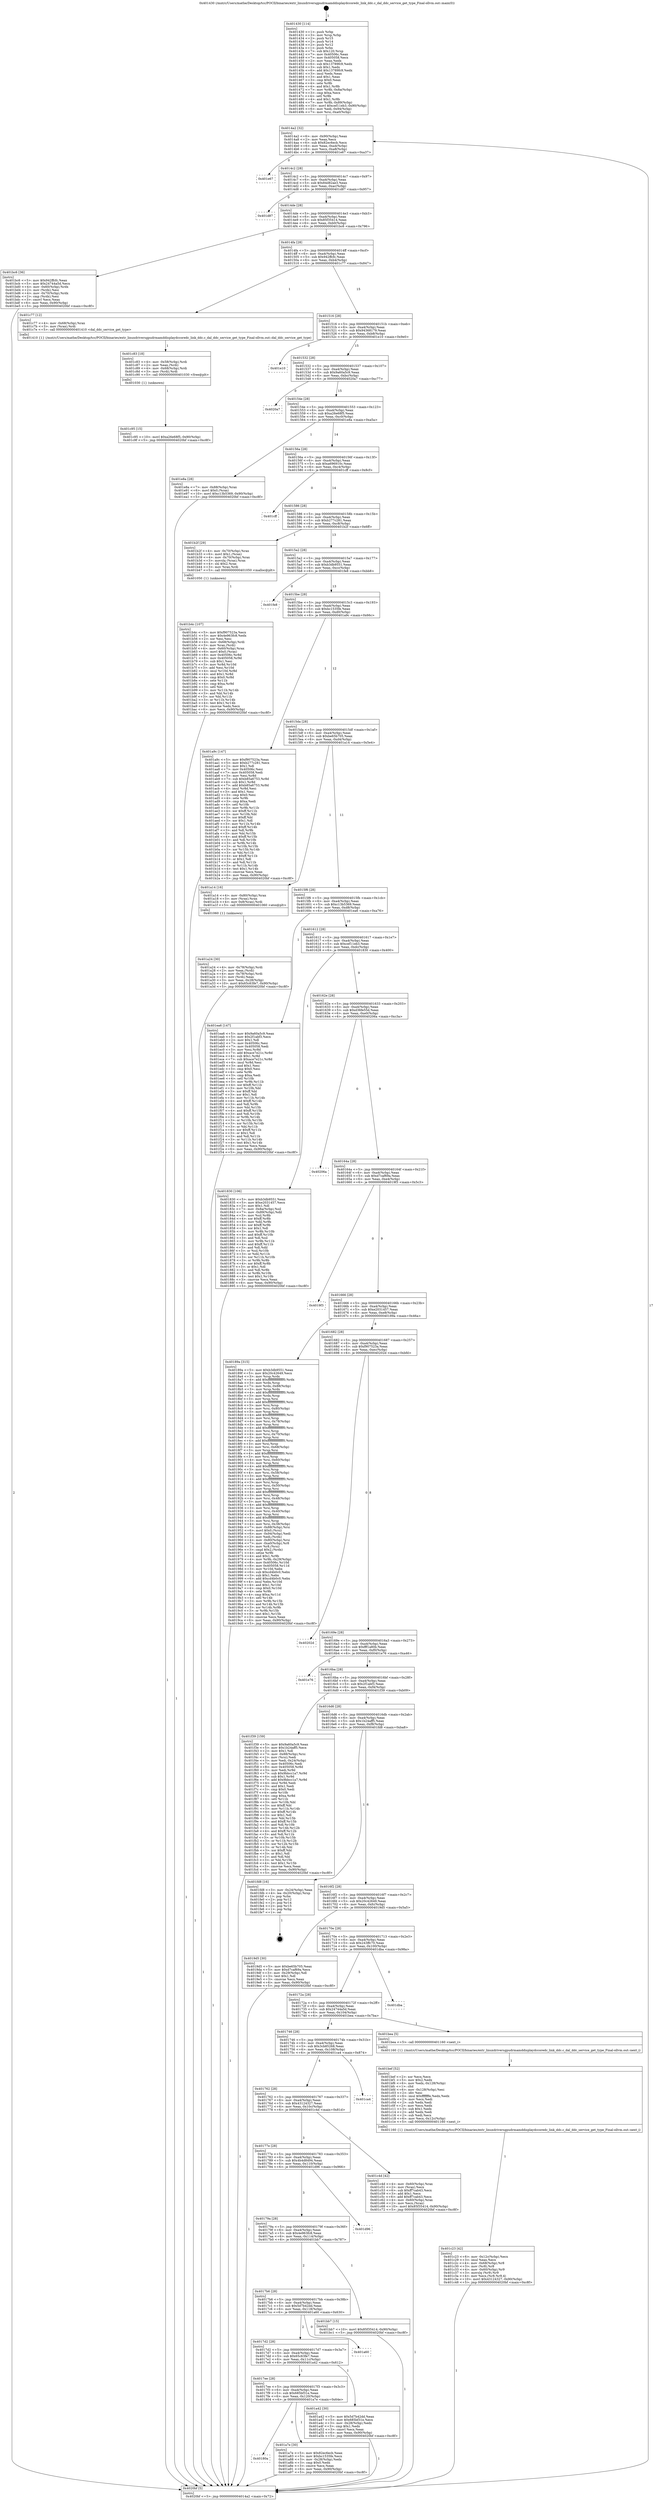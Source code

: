 digraph "0x401430" {
  label = "0x401430 (/mnt/c/Users/mathe/Desktop/tcc/POCII/binaries/extr_linuxdriversgpudrmamddisplaydccoredc_link_ddc.c_dal_ddc_service_get_type_Final-ollvm.out::main(0))"
  labelloc = "t"
  node[shape=record]

  Entry [label="",width=0.3,height=0.3,shape=circle,fillcolor=black,style=filled]
  "0x4014a2" [label="{
     0x4014a2 [32]\l
     | [instrs]\l
     &nbsp;&nbsp;0x4014a2 \<+6\>: mov -0x90(%rbp),%eax\l
     &nbsp;&nbsp;0x4014a8 \<+2\>: mov %eax,%ecx\l
     &nbsp;&nbsp;0x4014aa \<+6\>: sub $0x82ec6ecb,%ecx\l
     &nbsp;&nbsp;0x4014b0 \<+6\>: mov %eax,-0xa4(%rbp)\l
     &nbsp;&nbsp;0x4014b6 \<+6\>: mov %ecx,-0xa8(%rbp)\l
     &nbsp;&nbsp;0x4014bc \<+6\>: je 0000000000401e67 \<main+0xa37\>\l
  }"]
  "0x401e67" [label="{
     0x401e67\l
  }", style=dashed]
  "0x4014c2" [label="{
     0x4014c2 [28]\l
     | [instrs]\l
     &nbsp;&nbsp;0x4014c2 \<+5\>: jmp 00000000004014c7 \<main+0x97\>\l
     &nbsp;&nbsp;0x4014c7 \<+6\>: mov -0xa4(%rbp),%eax\l
     &nbsp;&nbsp;0x4014cd \<+5\>: sub $0x84d82ae3,%eax\l
     &nbsp;&nbsp;0x4014d2 \<+6\>: mov %eax,-0xac(%rbp)\l
     &nbsp;&nbsp;0x4014d8 \<+6\>: je 0000000000401d87 \<main+0x957\>\l
  }"]
  Exit [label="",width=0.3,height=0.3,shape=circle,fillcolor=black,style=filled,peripheries=2]
  "0x401d87" [label="{
     0x401d87\l
  }", style=dashed]
  "0x4014de" [label="{
     0x4014de [28]\l
     | [instrs]\l
     &nbsp;&nbsp;0x4014de \<+5\>: jmp 00000000004014e3 \<main+0xb3\>\l
     &nbsp;&nbsp;0x4014e3 \<+6\>: mov -0xa4(%rbp),%eax\l
     &nbsp;&nbsp;0x4014e9 \<+5\>: sub $0x85f35414,%eax\l
     &nbsp;&nbsp;0x4014ee \<+6\>: mov %eax,-0xb0(%rbp)\l
     &nbsp;&nbsp;0x4014f4 \<+6\>: je 0000000000401bc6 \<main+0x796\>\l
  }"]
  "0x401c95" [label="{
     0x401c95 [15]\l
     | [instrs]\l
     &nbsp;&nbsp;0x401c95 \<+10\>: movl $0xa26e68f5,-0x90(%rbp)\l
     &nbsp;&nbsp;0x401c9f \<+5\>: jmp 00000000004020bf \<main+0xc8f\>\l
  }"]
  "0x401bc6" [label="{
     0x401bc6 [36]\l
     | [instrs]\l
     &nbsp;&nbsp;0x401bc6 \<+5\>: mov $0x942ffcfc,%eax\l
     &nbsp;&nbsp;0x401bcb \<+5\>: mov $0x24744a5d,%ecx\l
     &nbsp;&nbsp;0x401bd0 \<+4\>: mov -0x60(%rbp),%rdx\l
     &nbsp;&nbsp;0x401bd4 \<+2\>: mov (%rdx),%esi\l
     &nbsp;&nbsp;0x401bd6 \<+4\>: mov -0x70(%rbp),%rdx\l
     &nbsp;&nbsp;0x401bda \<+2\>: cmp (%rdx),%esi\l
     &nbsp;&nbsp;0x401bdc \<+3\>: cmovl %ecx,%eax\l
     &nbsp;&nbsp;0x401bdf \<+6\>: mov %eax,-0x90(%rbp)\l
     &nbsp;&nbsp;0x401be5 \<+5\>: jmp 00000000004020bf \<main+0xc8f\>\l
  }"]
  "0x4014fa" [label="{
     0x4014fa [28]\l
     | [instrs]\l
     &nbsp;&nbsp;0x4014fa \<+5\>: jmp 00000000004014ff \<main+0xcf\>\l
     &nbsp;&nbsp;0x4014ff \<+6\>: mov -0xa4(%rbp),%eax\l
     &nbsp;&nbsp;0x401505 \<+5\>: sub $0x942ffcfc,%eax\l
     &nbsp;&nbsp;0x40150a \<+6\>: mov %eax,-0xb4(%rbp)\l
     &nbsp;&nbsp;0x401510 \<+6\>: je 0000000000401c77 \<main+0x847\>\l
  }"]
  "0x401c83" [label="{
     0x401c83 [18]\l
     | [instrs]\l
     &nbsp;&nbsp;0x401c83 \<+4\>: mov -0x58(%rbp),%rdi\l
     &nbsp;&nbsp;0x401c87 \<+2\>: mov %eax,(%rdi)\l
     &nbsp;&nbsp;0x401c89 \<+4\>: mov -0x68(%rbp),%rdi\l
     &nbsp;&nbsp;0x401c8d \<+3\>: mov (%rdi),%rdi\l
     &nbsp;&nbsp;0x401c90 \<+5\>: call 0000000000401030 \<free@plt\>\l
     | [calls]\l
     &nbsp;&nbsp;0x401030 \{1\} (unknown)\l
  }"]
  "0x401c77" [label="{
     0x401c77 [12]\l
     | [instrs]\l
     &nbsp;&nbsp;0x401c77 \<+4\>: mov -0x68(%rbp),%rax\l
     &nbsp;&nbsp;0x401c7b \<+3\>: mov (%rax),%rdi\l
     &nbsp;&nbsp;0x401c7e \<+5\>: call 0000000000401410 \<dal_ddc_service_get_type\>\l
     | [calls]\l
     &nbsp;&nbsp;0x401410 \{1\} (/mnt/c/Users/mathe/Desktop/tcc/POCII/binaries/extr_linuxdriversgpudrmamddisplaydccoredc_link_ddc.c_dal_ddc_service_get_type_Final-ollvm.out::dal_ddc_service_get_type)\l
  }"]
  "0x401516" [label="{
     0x401516 [28]\l
     | [instrs]\l
     &nbsp;&nbsp;0x401516 \<+5\>: jmp 000000000040151b \<main+0xeb\>\l
     &nbsp;&nbsp;0x40151b \<+6\>: mov -0xa4(%rbp),%eax\l
     &nbsp;&nbsp;0x401521 \<+5\>: sub $0x94368179,%eax\l
     &nbsp;&nbsp;0x401526 \<+6\>: mov %eax,-0xb8(%rbp)\l
     &nbsp;&nbsp;0x40152c \<+6\>: je 0000000000401e10 \<main+0x9e0\>\l
  }"]
  "0x401c23" [label="{
     0x401c23 [42]\l
     | [instrs]\l
     &nbsp;&nbsp;0x401c23 \<+6\>: mov -0x12c(%rbp),%ecx\l
     &nbsp;&nbsp;0x401c29 \<+3\>: imul %eax,%ecx\l
     &nbsp;&nbsp;0x401c2c \<+4\>: mov -0x68(%rbp),%r8\l
     &nbsp;&nbsp;0x401c30 \<+3\>: mov (%r8),%r8\l
     &nbsp;&nbsp;0x401c33 \<+4\>: mov -0x60(%rbp),%r9\l
     &nbsp;&nbsp;0x401c37 \<+3\>: movslq (%r9),%r9\l
     &nbsp;&nbsp;0x401c3a \<+4\>: mov %ecx,(%r8,%r9,4)\l
     &nbsp;&nbsp;0x401c3e \<+10\>: movl $0x43124327,-0x90(%rbp)\l
     &nbsp;&nbsp;0x401c48 \<+5\>: jmp 00000000004020bf \<main+0xc8f\>\l
  }"]
  "0x401e10" [label="{
     0x401e10\l
  }", style=dashed]
  "0x401532" [label="{
     0x401532 [28]\l
     | [instrs]\l
     &nbsp;&nbsp;0x401532 \<+5\>: jmp 0000000000401537 \<main+0x107\>\l
     &nbsp;&nbsp;0x401537 \<+6\>: mov -0xa4(%rbp),%eax\l
     &nbsp;&nbsp;0x40153d \<+5\>: sub $0x9a60a5c9,%eax\l
     &nbsp;&nbsp;0x401542 \<+6\>: mov %eax,-0xbc(%rbp)\l
     &nbsp;&nbsp;0x401548 \<+6\>: je 00000000004020a7 \<main+0xc77\>\l
  }"]
  "0x401bef" [label="{
     0x401bef [52]\l
     | [instrs]\l
     &nbsp;&nbsp;0x401bef \<+2\>: xor %ecx,%ecx\l
     &nbsp;&nbsp;0x401bf1 \<+5\>: mov $0x2,%edx\l
     &nbsp;&nbsp;0x401bf6 \<+6\>: mov %edx,-0x128(%rbp)\l
     &nbsp;&nbsp;0x401bfc \<+1\>: cltd\l
     &nbsp;&nbsp;0x401bfd \<+6\>: mov -0x128(%rbp),%esi\l
     &nbsp;&nbsp;0x401c03 \<+2\>: idiv %esi\l
     &nbsp;&nbsp;0x401c05 \<+6\>: imul $0xfffffffe,%edx,%edx\l
     &nbsp;&nbsp;0x401c0b \<+2\>: mov %ecx,%edi\l
     &nbsp;&nbsp;0x401c0d \<+2\>: sub %edx,%edi\l
     &nbsp;&nbsp;0x401c0f \<+2\>: mov %ecx,%edx\l
     &nbsp;&nbsp;0x401c11 \<+3\>: sub $0x1,%edx\l
     &nbsp;&nbsp;0x401c14 \<+2\>: add %edx,%edi\l
     &nbsp;&nbsp;0x401c16 \<+2\>: sub %edi,%ecx\l
     &nbsp;&nbsp;0x401c18 \<+6\>: mov %ecx,-0x12c(%rbp)\l
     &nbsp;&nbsp;0x401c1e \<+5\>: call 0000000000401160 \<next_i\>\l
     | [calls]\l
     &nbsp;&nbsp;0x401160 \{1\} (/mnt/c/Users/mathe/Desktop/tcc/POCII/binaries/extr_linuxdriversgpudrmamddisplaydccoredc_link_ddc.c_dal_ddc_service_get_type_Final-ollvm.out::next_i)\l
  }"]
  "0x4020a7" [label="{
     0x4020a7\l
  }", style=dashed]
  "0x40154e" [label="{
     0x40154e [28]\l
     | [instrs]\l
     &nbsp;&nbsp;0x40154e \<+5\>: jmp 0000000000401553 \<main+0x123\>\l
     &nbsp;&nbsp;0x401553 \<+6\>: mov -0xa4(%rbp),%eax\l
     &nbsp;&nbsp;0x401559 \<+5\>: sub $0xa26e68f5,%eax\l
     &nbsp;&nbsp;0x40155e \<+6\>: mov %eax,-0xc0(%rbp)\l
     &nbsp;&nbsp;0x401564 \<+6\>: je 0000000000401e8a \<main+0xa5a\>\l
  }"]
  "0x401b4c" [label="{
     0x401b4c [107]\l
     | [instrs]\l
     &nbsp;&nbsp;0x401b4c \<+5\>: mov $0xf907523a,%ecx\l
     &nbsp;&nbsp;0x401b51 \<+5\>: mov $0x4e963fc8,%edx\l
     &nbsp;&nbsp;0x401b56 \<+2\>: xor %esi,%esi\l
     &nbsp;&nbsp;0x401b58 \<+4\>: mov -0x68(%rbp),%rdi\l
     &nbsp;&nbsp;0x401b5c \<+3\>: mov %rax,(%rdi)\l
     &nbsp;&nbsp;0x401b5f \<+4\>: mov -0x60(%rbp),%rax\l
     &nbsp;&nbsp;0x401b63 \<+6\>: movl $0x0,(%rax)\l
     &nbsp;&nbsp;0x401b69 \<+8\>: mov 0x40506c,%r8d\l
     &nbsp;&nbsp;0x401b71 \<+8\>: mov 0x405058,%r9d\l
     &nbsp;&nbsp;0x401b79 \<+3\>: sub $0x1,%esi\l
     &nbsp;&nbsp;0x401b7c \<+3\>: mov %r8d,%r10d\l
     &nbsp;&nbsp;0x401b7f \<+3\>: add %esi,%r10d\l
     &nbsp;&nbsp;0x401b82 \<+4\>: imul %r10d,%r8d\l
     &nbsp;&nbsp;0x401b86 \<+4\>: and $0x1,%r8d\l
     &nbsp;&nbsp;0x401b8a \<+4\>: cmp $0x0,%r8d\l
     &nbsp;&nbsp;0x401b8e \<+4\>: sete %r11b\l
     &nbsp;&nbsp;0x401b92 \<+4\>: cmp $0xa,%r9d\l
     &nbsp;&nbsp;0x401b96 \<+3\>: setl %bl\l
     &nbsp;&nbsp;0x401b99 \<+3\>: mov %r11b,%r14b\l
     &nbsp;&nbsp;0x401b9c \<+3\>: and %bl,%r14b\l
     &nbsp;&nbsp;0x401b9f \<+3\>: xor %bl,%r11b\l
     &nbsp;&nbsp;0x401ba2 \<+3\>: or %r11b,%r14b\l
     &nbsp;&nbsp;0x401ba5 \<+4\>: test $0x1,%r14b\l
     &nbsp;&nbsp;0x401ba9 \<+3\>: cmovne %edx,%ecx\l
     &nbsp;&nbsp;0x401bac \<+6\>: mov %ecx,-0x90(%rbp)\l
     &nbsp;&nbsp;0x401bb2 \<+5\>: jmp 00000000004020bf \<main+0xc8f\>\l
  }"]
  "0x401e8a" [label="{
     0x401e8a [28]\l
     | [instrs]\l
     &nbsp;&nbsp;0x401e8a \<+7\>: mov -0x88(%rbp),%rax\l
     &nbsp;&nbsp;0x401e91 \<+6\>: movl $0x0,(%rax)\l
     &nbsp;&nbsp;0x401e97 \<+10\>: movl $0xc13b5369,-0x90(%rbp)\l
     &nbsp;&nbsp;0x401ea1 \<+5\>: jmp 00000000004020bf \<main+0xc8f\>\l
  }"]
  "0x40156a" [label="{
     0x40156a [28]\l
     | [instrs]\l
     &nbsp;&nbsp;0x40156a \<+5\>: jmp 000000000040156f \<main+0x13f\>\l
     &nbsp;&nbsp;0x40156f \<+6\>: mov -0xa4(%rbp),%eax\l
     &nbsp;&nbsp;0x401575 \<+5\>: sub $0xa696910c,%eax\l
     &nbsp;&nbsp;0x40157a \<+6\>: mov %eax,-0xc4(%rbp)\l
     &nbsp;&nbsp;0x401580 \<+6\>: je 0000000000401cff \<main+0x8cf\>\l
  }"]
  "0x40180a" [label="{
     0x40180a\l
  }", style=dashed]
  "0x401cff" [label="{
     0x401cff\l
  }", style=dashed]
  "0x401586" [label="{
     0x401586 [28]\l
     | [instrs]\l
     &nbsp;&nbsp;0x401586 \<+5\>: jmp 000000000040158b \<main+0x15b\>\l
     &nbsp;&nbsp;0x40158b \<+6\>: mov -0xa4(%rbp),%eax\l
     &nbsp;&nbsp;0x401591 \<+5\>: sub $0xb277c281,%eax\l
     &nbsp;&nbsp;0x401596 \<+6\>: mov %eax,-0xc8(%rbp)\l
     &nbsp;&nbsp;0x40159c \<+6\>: je 0000000000401b2f \<main+0x6ff\>\l
  }"]
  "0x401a7e" [label="{
     0x401a7e [30]\l
     | [instrs]\l
     &nbsp;&nbsp;0x401a7e \<+5\>: mov $0x82ec6ecb,%eax\l
     &nbsp;&nbsp;0x401a83 \<+5\>: mov $0xbc1535fe,%ecx\l
     &nbsp;&nbsp;0x401a88 \<+3\>: mov -0x28(%rbp),%edx\l
     &nbsp;&nbsp;0x401a8b \<+3\>: cmp $0x0,%edx\l
     &nbsp;&nbsp;0x401a8e \<+3\>: cmove %ecx,%eax\l
     &nbsp;&nbsp;0x401a91 \<+6\>: mov %eax,-0x90(%rbp)\l
     &nbsp;&nbsp;0x401a97 \<+5\>: jmp 00000000004020bf \<main+0xc8f\>\l
  }"]
  "0x401b2f" [label="{
     0x401b2f [29]\l
     | [instrs]\l
     &nbsp;&nbsp;0x401b2f \<+4\>: mov -0x70(%rbp),%rax\l
     &nbsp;&nbsp;0x401b33 \<+6\>: movl $0x1,(%rax)\l
     &nbsp;&nbsp;0x401b39 \<+4\>: mov -0x70(%rbp),%rax\l
     &nbsp;&nbsp;0x401b3d \<+3\>: movslq (%rax),%rax\l
     &nbsp;&nbsp;0x401b40 \<+4\>: shl $0x2,%rax\l
     &nbsp;&nbsp;0x401b44 \<+3\>: mov %rax,%rdi\l
     &nbsp;&nbsp;0x401b47 \<+5\>: call 0000000000401050 \<malloc@plt\>\l
     | [calls]\l
     &nbsp;&nbsp;0x401050 \{1\} (unknown)\l
  }"]
  "0x4015a2" [label="{
     0x4015a2 [28]\l
     | [instrs]\l
     &nbsp;&nbsp;0x4015a2 \<+5\>: jmp 00000000004015a7 \<main+0x177\>\l
     &nbsp;&nbsp;0x4015a7 \<+6\>: mov -0xa4(%rbp),%eax\l
     &nbsp;&nbsp;0x4015ad \<+5\>: sub $0xb3db9551,%eax\l
     &nbsp;&nbsp;0x4015b2 \<+6\>: mov %eax,-0xcc(%rbp)\l
     &nbsp;&nbsp;0x4015b8 \<+6\>: je 0000000000401fe8 \<main+0xbb8\>\l
  }"]
  "0x4017ee" [label="{
     0x4017ee [28]\l
     | [instrs]\l
     &nbsp;&nbsp;0x4017ee \<+5\>: jmp 00000000004017f3 \<main+0x3c3\>\l
     &nbsp;&nbsp;0x4017f3 \<+6\>: mov -0xa4(%rbp),%eax\l
     &nbsp;&nbsp;0x4017f9 \<+5\>: sub $0x685bf31e,%eax\l
     &nbsp;&nbsp;0x4017fe \<+6\>: mov %eax,-0x120(%rbp)\l
     &nbsp;&nbsp;0x401804 \<+6\>: je 0000000000401a7e \<main+0x64e\>\l
  }"]
  "0x401fe8" [label="{
     0x401fe8\l
  }", style=dashed]
  "0x4015be" [label="{
     0x4015be [28]\l
     | [instrs]\l
     &nbsp;&nbsp;0x4015be \<+5\>: jmp 00000000004015c3 \<main+0x193\>\l
     &nbsp;&nbsp;0x4015c3 \<+6\>: mov -0xa4(%rbp),%eax\l
     &nbsp;&nbsp;0x4015c9 \<+5\>: sub $0xbc1535fe,%eax\l
     &nbsp;&nbsp;0x4015ce \<+6\>: mov %eax,-0xd0(%rbp)\l
     &nbsp;&nbsp;0x4015d4 \<+6\>: je 0000000000401a9c \<main+0x66c\>\l
  }"]
  "0x401a42" [label="{
     0x401a42 [30]\l
     | [instrs]\l
     &nbsp;&nbsp;0x401a42 \<+5\>: mov $0x5d7b42dd,%eax\l
     &nbsp;&nbsp;0x401a47 \<+5\>: mov $0x685bf31e,%ecx\l
     &nbsp;&nbsp;0x401a4c \<+3\>: mov -0x28(%rbp),%edx\l
     &nbsp;&nbsp;0x401a4f \<+3\>: cmp $0x1,%edx\l
     &nbsp;&nbsp;0x401a52 \<+3\>: cmovl %ecx,%eax\l
     &nbsp;&nbsp;0x401a55 \<+6\>: mov %eax,-0x90(%rbp)\l
     &nbsp;&nbsp;0x401a5b \<+5\>: jmp 00000000004020bf \<main+0xc8f\>\l
  }"]
  "0x401a9c" [label="{
     0x401a9c [147]\l
     | [instrs]\l
     &nbsp;&nbsp;0x401a9c \<+5\>: mov $0xf907523a,%eax\l
     &nbsp;&nbsp;0x401aa1 \<+5\>: mov $0xb277c281,%ecx\l
     &nbsp;&nbsp;0x401aa6 \<+2\>: mov $0x1,%dl\l
     &nbsp;&nbsp;0x401aa8 \<+7\>: mov 0x40506c,%esi\l
     &nbsp;&nbsp;0x401aaf \<+7\>: mov 0x405058,%edi\l
     &nbsp;&nbsp;0x401ab6 \<+3\>: mov %esi,%r8d\l
     &nbsp;&nbsp;0x401ab9 \<+7\>: sub $0xb85a6753,%r8d\l
     &nbsp;&nbsp;0x401ac0 \<+4\>: sub $0x1,%r8d\l
     &nbsp;&nbsp;0x401ac4 \<+7\>: add $0xb85a6753,%r8d\l
     &nbsp;&nbsp;0x401acb \<+4\>: imul %r8d,%esi\l
     &nbsp;&nbsp;0x401acf \<+3\>: and $0x1,%esi\l
     &nbsp;&nbsp;0x401ad2 \<+3\>: cmp $0x0,%esi\l
     &nbsp;&nbsp;0x401ad5 \<+4\>: sete %r9b\l
     &nbsp;&nbsp;0x401ad9 \<+3\>: cmp $0xa,%edi\l
     &nbsp;&nbsp;0x401adc \<+4\>: setl %r10b\l
     &nbsp;&nbsp;0x401ae0 \<+3\>: mov %r9b,%r11b\l
     &nbsp;&nbsp;0x401ae3 \<+4\>: xor $0xff,%r11b\l
     &nbsp;&nbsp;0x401ae7 \<+3\>: mov %r10b,%bl\l
     &nbsp;&nbsp;0x401aea \<+3\>: xor $0xff,%bl\l
     &nbsp;&nbsp;0x401aed \<+3\>: xor $0x1,%dl\l
     &nbsp;&nbsp;0x401af0 \<+3\>: mov %r11b,%r14b\l
     &nbsp;&nbsp;0x401af3 \<+4\>: and $0xff,%r14b\l
     &nbsp;&nbsp;0x401af7 \<+3\>: and %dl,%r9b\l
     &nbsp;&nbsp;0x401afa \<+3\>: mov %bl,%r15b\l
     &nbsp;&nbsp;0x401afd \<+4\>: and $0xff,%r15b\l
     &nbsp;&nbsp;0x401b01 \<+3\>: and %dl,%r10b\l
     &nbsp;&nbsp;0x401b04 \<+3\>: or %r9b,%r14b\l
     &nbsp;&nbsp;0x401b07 \<+3\>: or %r10b,%r15b\l
     &nbsp;&nbsp;0x401b0a \<+3\>: xor %r15b,%r14b\l
     &nbsp;&nbsp;0x401b0d \<+3\>: or %bl,%r11b\l
     &nbsp;&nbsp;0x401b10 \<+4\>: xor $0xff,%r11b\l
     &nbsp;&nbsp;0x401b14 \<+3\>: or $0x1,%dl\l
     &nbsp;&nbsp;0x401b17 \<+3\>: and %dl,%r11b\l
     &nbsp;&nbsp;0x401b1a \<+3\>: or %r11b,%r14b\l
     &nbsp;&nbsp;0x401b1d \<+4\>: test $0x1,%r14b\l
     &nbsp;&nbsp;0x401b21 \<+3\>: cmovne %ecx,%eax\l
     &nbsp;&nbsp;0x401b24 \<+6\>: mov %eax,-0x90(%rbp)\l
     &nbsp;&nbsp;0x401b2a \<+5\>: jmp 00000000004020bf \<main+0xc8f\>\l
  }"]
  "0x4015da" [label="{
     0x4015da [28]\l
     | [instrs]\l
     &nbsp;&nbsp;0x4015da \<+5\>: jmp 00000000004015df \<main+0x1af\>\l
     &nbsp;&nbsp;0x4015df \<+6\>: mov -0xa4(%rbp),%eax\l
     &nbsp;&nbsp;0x4015e5 \<+5\>: sub $0xbe65b705,%eax\l
     &nbsp;&nbsp;0x4015ea \<+6\>: mov %eax,-0xd4(%rbp)\l
     &nbsp;&nbsp;0x4015f0 \<+6\>: je 0000000000401a14 \<main+0x5e4\>\l
  }"]
  "0x4017d2" [label="{
     0x4017d2 [28]\l
     | [instrs]\l
     &nbsp;&nbsp;0x4017d2 \<+5\>: jmp 00000000004017d7 \<main+0x3a7\>\l
     &nbsp;&nbsp;0x4017d7 \<+6\>: mov -0xa4(%rbp),%eax\l
     &nbsp;&nbsp;0x4017dd \<+5\>: sub $0x65c63fe7,%eax\l
     &nbsp;&nbsp;0x4017e2 \<+6\>: mov %eax,-0x11c(%rbp)\l
     &nbsp;&nbsp;0x4017e8 \<+6\>: je 0000000000401a42 \<main+0x612\>\l
  }"]
  "0x401a14" [label="{
     0x401a14 [16]\l
     | [instrs]\l
     &nbsp;&nbsp;0x401a14 \<+4\>: mov -0x80(%rbp),%rax\l
     &nbsp;&nbsp;0x401a18 \<+3\>: mov (%rax),%rax\l
     &nbsp;&nbsp;0x401a1b \<+4\>: mov 0x8(%rax),%rdi\l
     &nbsp;&nbsp;0x401a1f \<+5\>: call 0000000000401060 \<atoi@plt\>\l
     | [calls]\l
     &nbsp;&nbsp;0x401060 \{1\} (unknown)\l
  }"]
  "0x4015f6" [label="{
     0x4015f6 [28]\l
     | [instrs]\l
     &nbsp;&nbsp;0x4015f6 \<+5\>: jmp 00000000004015fb \<main+0x1cb\>\l
     &nbsp;&nbsp;0x4015fb \<+6\>: mov -0xa4(%rbp),%eax\l
     &nbsp;&nbsp;0x401601 \<+5\>: sub $0xc13b5369,%eax\l
     &nbsp;&nbsp;0x401606 \<+6\>: mov %eax,-0xd8(%rbp)\l
     &nbsp;&nbsp;0x40160c \<+6\>: je 0000000000401ea6 \<main+0xa76\>\l
  }"]
  "0x401a60" [label="{
     0x401a60\l
  }", style=dashed]
  "0x401ea6" [label="{
     0x401ea6 [147]\l
     | [instrs]\l
     &nbsp;&nbsp;0x401ea6 \<+5\>: mov $0x9a60a5c9,%eax\l
     &nbsp;&nbsp;0x401eab \<+5\>: mov $0x2f1abf3,%ecx\l
     &nbsp;&nbsp;0x401eb0 \<+2\>: mov $0x1,%dl\l
     &nbsp;&nbsp;0x401eb2 \<+7\>: mov 0x40506c,%esi\l
     &nbsp;&nbsp;0x401eb9 \<+7\>: mov 0x405058,%edi\l
     &nbsp;&nbsp;0x401ec0 \<+3\>: mov %esi,%r8d\l
     &nbsp;&nbsp;0x401ec3 \<+7\>: add $0xace7e21c,%r8d\l
     &nbsp;&nbsp;0x401eca \<+4\>: sub $0x1,%r8d\l
     &nbsp;&nbsp;0x401ece \<+7\>: sub $0xace7e21c,%r8d\l
     &nbsp;&nbsp;0x401ed5 \<+4\>: imul %r8d,%esi\l
     &nbsp;&nbsp;0x401ed9 \<+3\>: and $0x1,%esi\l
     &nbsp;&nbsp;0x401edc \<+3\>: cmp $0x0,%esi\l
     &nbsp;&nbsp;0x401edf \<+4\>: sete %r9b\l
     &nbsp;&nbsp;0x401ee3 \<+3\>: cmp $0xa,%edi\l
     &nbsp;&nbsp;0x401ee6 \<+4\>: setl %r10b\l
     &nbsp;&nbsp;0x401eea \<+3\>: mov %r9b,%r11b\l
     &nbsp;&nbsp;0x401eed \<+4\>: xor $0xff,%r11b\l
     &nbsp;&nbsp;0x401ef1 \<+3\>: mov %r10b,%bl\l
     &nbsp;&nbsp;0x401ef4 \<+3\>: xor $0xff,%bl\l
     &nbsp;&nbsp;0x401ef7 \<+3\>: xor $0x1,%dl\l
     &nbsp;&nbsp;0x401efa \<+3\>: mov %r11b,%r14b\l
     &nbsp;&nbsp;0x401efd \<+4\>: and $0xff,%r14b\l
     &nbsp;&nbsp;0x401f01 \<+3\>: and %dl,%r9b\l
     &nbsp;&nbsp;0x401f04 \<+3\>: mov %bl,%r15b\l
     &nbsp;&nbsp;0x401f07 \<+4\>: and $0xff,%r15b\l
     &nbsp;&nbsp;0x401f0b \<+3\>: and %dl,%r10b\l
     &nbsp;&nbsp;0x401f0e \<+3\>: or %r9b,%r14b\l
     &nbsp;&nbsp;0x401f11 \<+3\>: or %r10b,%r15b\l
     &nbsp;&nbsp;0x401f14 \<+3\>: xor %r15b,%r14b\l
     &nbsp;&nbsp;0x401f17 \<+3\>: or %bl,%r11b\l
     &nbsp;&nbsp;0x401f1a \<+4\>: xor $0xff,%r11b\l
     &nbsp;&nbsp;0x401f1e \<+3\>: or $0x1,%dl\l
     &nbsp;&nbsp;0x401f21 \<+3\>: and %dl,%r11b\l
     &nbsp;&nbsp;0x401f24 \<+3\>: or %r11b,%r14b\l
     &nbsp;&nbsp;0x401f27 \<+4\>: test $0x1,%r14b\l
     &nbsp;&nbsp;0x401f2b \<+3\>: cmovne %ecx,%eax\l
     &nbsp;&nbsp;0x401f2e \<+6\>: mov %eax,-0x90(%rbp)\l
     &nbsp;&nbsp;0x401f34 \<+5\>: jmp 00000000004020bf \<main+0xc8f\>\l
  }"]
  "0x401612" [label="{
     0x401612 [28]\l
     | [instrs]\l
     &nbsp;&nbsp;0x401612 \<+5\>: jmp 0000000000401617 \<main+0x1e7\>\l
     &nbsp;&nbsp;0x401617 \<+6\>: mov -0xa4(%rbp),%eax\l
     &nbsp;&nbsp;0x40161d \<+5\>: sub $0xcef11eb3,%eax\l
     &nbsp;&nbsp;0x401622 \<+6\>: mov %eax,-0xdc(%rbp)\l
     &nbsp;&nbsp;0x401628 \<+6\>: je 0000000000401830 \<main+0x400\>\l
  }"]
  "0x4017b6" [label="{
     0x4017b6 [28]\l
     | [instrs]\l
     &nbsp;&nbsp;0x4017b6 \<+5\>: jmp 00000000004017bb \<main+0x38b\>\l
     &nbsp;&nbsp;0x4017bb \<+6\>: mov -0xa4(%rbp),%eax\l
     &nbsp;&nbsp;0x4017c1 \<+5\>: sub $0x5d7b42dd,%eax\l
     &nbsp;&nbsp;0x4017c6 \<+6\>: mov %eax,-0x118(%rbp)\l
     &nbsp;&nbsp;0x4017cc \<+6\>: je 0000000000401a60 \<main+0x630\>\l
  }"]
  "0x401830" [label="{
     0x401830 [106]\l
     | [instrs]\l
     &nbsp;&nbsp;0x401830 \<+5\>: mov $0xb3db9551,%eax\l
     &nbsp;&nbsp;0x401835 \<+5\>: mov $0xe2031457,%ecx\l
     &nbsp;&nbsp;0x40183a \<+2\>: mov $0x1,%dl\l
     &nbsp;&nbsp;0x40183c \<+7\>: mov -0x8a(%rbp),%sil\l
     &nbsp;&nbsp;0x401843 \<+7\>: mov -0x89(%rbp),%dil\l
     &nbsp;&nbsp;0x40184a \<+3\>: mov %sil,%r8b\l
     &nbsp;&nbsp;0x40184d \<+4\>: xor $0xff,%r8b\l
     &nbsp;&nbsp;0x401851 \<+3\>: mov %dil,%r9b\l
     &nbsp;&nbsp;0x401854 \<+4\>: xor $0xff,%r9b\l
     &nbsp;&nbsp;0x401858 \<+3\>: xor $0x1,%dl\l
     &nbsp;&nbsp;0x40185b \<+3\>: mov %r8b,%r10b\l
     &nbsp;&nbsp;0x40185e \<+4\>: and $0xff,%r10b\l
     &nbsp;&nbsp;0x401862 \<+3\>: and %dl,%sil\l
     &nbsp;&nbsp;0x401865 \<+3\>: mov %r9b,%r11b\l
     &nbsp;&nbsp;0x401868 \<+4\>: and $0xff,%r11b\l
     &nbsp;&nbsp;0x40186c \<+3\>: and %dl,%dil\l
     &nbsp;&nbsp;0x40186f \<+3\>: or %sil,%r10b\l
     &nbsp;&nbsp;0x401872 \<+3\>: or %dil,%r11b\l
     &nbsp;&nbsp;0x401875 \<+3\>: xor %r11b,%r10b\l
     &nbsp;&nbsp;0x401878 \<+3\>: or %r9b,%r8b\l
     &nbsp;&nbsp;0x40187b \<+4\>: xor $0xff,%r8b\l
     &nbsp;&nbsp;0x40187f \<+3\>: or $0x1,%dl\l
     &nbsp;&nbsp;0x401882 \<+3\>: and %dl,%r8b\l
     &nbsp;&nbsp;0x401885 \<+3\>: or %r8b,%r10b\l
     &nbsp;&nbsp;0x401888 \<+4\>: test $0x1,%r10b\l
     &nbsp;&nbsp;0x40188c \<+3\>: cmovne %ecx,%eax\l
     &nbsp;&nbsp;0x40188f \<+6\>: mov %eax,-0x90(%rbp)\l
     &nbsp;&nbsp;0x401895 \<+5\>: jmp 00000000004020bf \<main+0xc8f\>\l
  }"]
  "0x40162e" [label="{
     0x40162e [28]\l
     | [instrs]\l
     &nbsp;&nbsp;0x40162e \<+5\>: jmp 0000000000401633 \<main+0x203\>\l
     &nbsp;&nbsp;0x401633 \<+6\>: mov -0xa4(%rbp),%eax\l
     &nbsp;&nbsp;0x401639 \<+5\>: sub $0xd36fe55d,%eax\l
     &nbsp;&nbsp;0x40163e \<+6\>: mov %eax,-0xe0(%rbp)\l
     &nbsp;&nbsp;0x401644 \<+6\>: je 000000000040206a \<main+0xc3a\>\l
  }"]
  "0x4020bf" [label="{
     0x4020bf [5]\l
     | [instrs]\l
     &nbsp;&nbsp;0x4020bf \<+5\>: jmp 00000000004014a2 \<main+0x72\>\l
  }"]
  "0x401430" [label="{
     0x401430 [114]\l
     | [instrs]\l
     &nbsp;&nbsp;0x401430 \<+1\>: push %rbp\l
     &nbsp;&nbsp;0x401431 \<+3\>: mov %rsp,%rbp\l
     &nbsp;&nbsp;0x401434 \<+2\>: push %r15\l
     &nbsp;&nbsp;0x401436 \<+2\>: push %r14\l
     &nbsp;&nbsp;0x401438 \<+2\>: push %r12\l
     &nbsp;&nbsp;0x40143a \<+1\>: push %rbx\l
     &nbsp;&nbsp;0x40143b \<+7\>: sub $0x120,%rsp\l
     &nbsp;&nbsp;0x401442 \<+7\>: mov 0x40506c,%eax\l
     &nbsp;&nbsp;0x401449 \<+7\>: mov 0x405058,%ecx\l
     &nbsp;&nbsp;0x401450 \<+2\>: mov %eax,%edx\l
     &nbsp;&nbsp;0x401452 \<+6\>: sub $0x13789fc9,%edx\l
     &nbsp;&nbsp;0x401458 \<+3\>: sub $0x1,%edx\l
     &nbsp;&nbsp;0x40145b \<+6\>: add $0x13789fc9,%edx\l
     &nbsp;&nbsp;0x401461 \<+3\>: imul %edx,%eax\l
     &nbsp;&nbsp;0x401464 \<+3\>: and $0x1,%eax\l
     &nbsp;&nbsp;0x401467 \<+3\>: cmp $0x0,%eax\l
     &nbsp;&nbsp;0x40146a \<+4\>: sete %r8b\l
     &nbsp;&nbsp;0x40146e \<+4\>: and $0x1,%r8b\l
     &nbsp;&nbsp;0x401472 \<+7\>: mov %r8b,-0x8a(%rbp)\l
     &nbsp;&nbsp;0x401479 \<+3\>: cmp $0xa,%ecx\l
     &nbsp;&nbsp;0x40147c \<+4\>: setl %r8b\l
     &nbsp;&nbsp;0x401480 \<+4\>: and $0x1,%r8b\l
     &nbsp;&nbsp;0x401484 \<+7\>: mov %r8b,-0x89(%rbp)\l
     &nbsp;&nbsp;0x40148b \<+10\>: movl $0xcef11eb3,-0x90(%rbp)\l
     &nbsp;&nbsp;0x401495 \<+6\>: mov %edi,-0x94(%rbp)\l
     &nbsp;&nbsp;0x40149b \<+7\>: mov %rsi,-0xa0(%rbp)\l
  }"]
  "0x401bb7" [label="{
     0x401bb7 [15]\l
     | [instrs]\l
     &nbsp;&nbsp;0x401bb7 \<+10\>: movl $0x85f35414,-0x90(%rbp)\l
     &nbsp;&nbsp;0x401bc1 \<+5\>: jmp 00000000004020bf \<main+0xc8f\>\l
  }"]
  "0x40206a" [label="{
     0x40206a\l
  }", style=dashed]
  "0x40164a" [label="{
     0x40164a [28]\l
     | [instrs]\l
     &nbsp;&nbsp;0x40164a \<+5\>: jmp 000000000040164f \<main+0x21f\>\l
     &nbsp;&nbsp;0x40164f \<+6\>: mov -0xa4(%rbp),%eax\l
     &nbsp;&nbsp;0x401655 \<+5\>: sub $0xd7caf69a,%eax\l
     &nbsp;&nbsp;0x40165a \<+6\>: mov %eax,-0xe4(%rbp)\l
     &nbsp;&nbsp;0x401660 \<+6\>: je 00000000004019f3 \<main+0x5c3\>\l
  }"]
  "0x40179a" [label="{
     0x40179a [28]\l
     | [instrs]\l
     &nbsp;&nbsp;0x40179a \<+5\>: jmp 000000000040179f \<main+0x36f\>\l
     &nbsp;&nbsp;0x40179f \<+6\>: mov -0xa4(%rbp),%eax\l
     &nbsp;&nbsp;0x4017a5 \<+5\>: sub $0x4e963fc8,%eax\l
     &nbsp;&nbsp;0x4017aa \<+6\>: mov %eax,-0x114(%rbp)\l
     &nbsp;&nbsp;0x4017b0 \<+6\>: je 0000000000401bb7 \<main+0x787\>\l
  }"]
  "0x4019f3" [label="{
     0x4019f3\l
  }", style=dashed]
  "0x401666" [label="{
     0x401666 [28]\l
     | [instrs]\l
     &nbsp;&nbsp;0x401666 \<+5\>: jmp 000000000040166b \<main+0x23b\>\l
     &nbsp;&nbsp;0x40166b \<+6\>: mov -0xa4(%rbp),%eax\l
     &nbsp;&nbsp;0x401671 \<+5\>: sub $0xe2031457,%eax\l
     &nbsp;&nbsp;0x401676 \<+6\>: mov %eax,-0xe8(%rbp)\l
     &nbsp;&nbsp;0x40167c \<+6\>: je 000000000040189a \<main+0x46a\>\l
  }"]
  "0x401d96" [label="{
     0x401d96\l
  }", style=dashed]
  "0x40189a" [label="{
     0x40189a [315]\l
     | [instrs]\l
     &nbsp;&nbsp;0x40189a \<+5\>: mov $0xb3db9551,%eax\l
     &nbsp;&nbsp;0x40189f \<+5\>: mov $0x20c42649,%ecx\l
     &nbsp;&nbsp;0x4018a4 \<+3\>: mov %rsp,%rdx\l
     &nbsp;&nbsp;0x4018a7 \<+4\>: add $0xfffffffffffffff0,%rdx\l
     &nbsp;&nbsp;0x4018ab \<+3\>: mov %rdx,%rsp\l
     &nbsp;&nbsp;0x4018ae \<+7\>: mov %rdx,-0x88(%rbp)\l
     &nbsp;&nbsp;0x4018b5 \<+3\>: mov %rsp,%rdx\l
     &nbsp;&nbsp;0x4018b8 \<+4\>: add $0xfffffffffffffff0,%rdx\l
     &nbsp;&nbsp;0x4018bc \<+3\>: mov %rdx,%rsp\l
     &nbsp;&nbsp;0x4018bf \<+3\>: mov %rsp,%rsi\l
     &nbsp;&nbsp;0x4018c2 \<+4\>: add $0xfffffffffffffff0,%rsi\l
     &nbsp;&nbsp;0x4018c6 \<+3\>: mov %rsi,%rsp\l
     &nbsp;&nbsp;0x4018c9 \<+4\>: mov %rsi,-0x80(%rbp)\l
     &nbsp;&nbsp;0x4018cd \<+3\>: mov %rsp,%rsi\l
     &nbsp;&nbsp;0x4018d0 \<+4\>: add $0xfffffffffffffff0,%rsi\l
     &nbsp;&nbsp;0x4018d4 \<+3\>: mov %rsi,%rsp\l
     &nbsp;&nbsp;0x4018d7 \<+4\>: mov %rsi,-0x78(%rbp)\l
     &nbsp;&nbsp;0x4018db \<+3\>: mov %rsp,%rsi\l
     &nbsp;&nbsp;0x4018de \<+4\>: add $0xfffffffffffffff0,%rsi\l
     &nbsp;&nbsp;0x4018e2 \<+3\>: mov %rsi,%rsp\l
     &nbsp;&nbsp;0x4018e5 \<+4\>: mov %rsi,-0x70(%rbp)\l
     &nbsp;&nbsp;0x4018e9 \<+3\>: mov %rsp,%rsi\l
     &nbsp;&nbsp;0x4018ec \<+4\>: add $0xfffffffffffffff0,%rsi\l
     &nbsp;&nbsp;0x4018f0 \<+3\>: mov %rsi,%rsp\l
     &nbsp;&nbsp;0x4018f3 \<+4\>: mov %rsi,-0x68(%rbp)\l
     &nbsp;&nbsp;0x4018f7 \<+3\>: mov %rsp,%rsi\l
     &nbsp;&nbsp;0x4018fa \<+4\>: add $0xfffffffffffffff0,%rsi\l
     &nbsp;&nbsp;0x4018fe \<+3\>: mov %rsi,%rsp\l
     &nbsp;&nbsp;0x401901 \<+4\>: mov %rsi,-0x60(%rbp)\l
     &nbsp;&nbsp;0x401905 \<+3\>: mov %rsp,%rsi\l
     &nbsp;&nbsp;0x401908 \<+4\>: add $0xfffffffffffffff0,%rsi\l
     &nbsp;&nbsp;0x40190c \<+3\>: mov %rsi,%rsp\l
     &nbsp;&nbsp;0x40190f \<+4\>: mov %rsi,-0x58(%rbp)\l
     &nbsp;&nbsp;0x401913 \<+3\>: mov %rsp,%rsi\l
     &nbsp;&nbsp;0x401916 \<+4\>: add $0xfffffffffffffff0,%rsi\l
     &nbsp;&nbsp;0x40191a \<+3\>: mov %rsi,%rsp\l
     &nbsp;&nbsp;0x40191d \<+4\>: mov %rsi,-0x50(%rbp)\l
     &nbsp;&nbsp;0x401921 \<+3\>: mov %rsp,%rsi\l
     &nbsp;&nbsp;0x401924 \<+4\>: add $0xfffffffffffffff0,%rsi\l
     &nbsp;&nbsp;0x401928 \<+3\>: mov %rsi,%rsp\l
     &nbsp;&nbsp;0x40192b \<+4\>: mov %rsi,-0x48(%rbp)\l
     &nbsp;&nbsp;0x40192f \<+3\>: mov %rsp,%rsi\l
     &nbsp;&nbsp;0x401932 \<+4\>: add $0xfffffffffffffff0,%rsi\l
     &nbsp;&nbsp;0x401936 \<+3\>: mov %rsi,%rsp\l
     &nbsp;&nbsp;0x401939 \<+4\>: mov %rsi,-0x40(%rbp)\l
     &nbsp;&nbsp;0x40193d \<+3\>: mov %rsp,%rsi\l
     &nbsp;&nbsp;0x401940 \<+4\>: add $0xfffffffffffffff0,%rsi\l
     &nbsp;&nbsp;0x401944 \<+3\>: mov %rsi,%rsp\l
     &nbsp;&nbsp;0x401947 \<+4\>: mov %rsi,-0x38(%rbp)\l
     &nbsp;&nbsp;0x40194b \<+7\>: mov -0x88(%rbp),%rsi\l
     &nbsp;&nbsp;0x401952 \<+6\>: movl $0x0,(%rsi)\l
     &nbsp;&nbsp;0x401958 \<+6\>: mov -0x94(%rbp),%edi\l
     &nbsp;&nbsp;0x40195e \<+2\>: mov %edi,(%rdx)\l
     &nbsp;&nbsp;0x401960 \<+4\>: mov -0x80(%rbp),%rsi\l
     &nbsp;&nbsp;0x401964 \<+7\>: mov -0xa0(%rbp),%r8\l
     &nbsp;&nbsp;0x40196b \<+3\>: mov %r8,(%rsi)\l
     &nbsp;&nbsp;0x40196e \<+3\>: cmpl $0x2,(%rdx)\l
     &nbsp;&nbsp;0x401971 \<+4\>: setne %r9b\l
     &nbsp;&nbsp;0x401975 \<+4\>: and $0x1,%r9b\l
     &nbsp;&nbsp;0x401979 \<+4\>: mov %r9b,-0x29(%rbp)\l
     &nbsp;&nbsp;0x40197d \<+8\>: mov 0x40506c,%r10d\l
     &nbsp;&nbsp;0x401985 \<+8\>: mov 0x405058,%r11d\l
     &nbsp;&nbsp;0x40198d \<+3\>: mov %r10d,%ebx\l
     &nbsp;&nbsp;0x401990 \<+6\>: sub $0xcd4b0c0,%ebx\l
     &nbsp;&nbsp;0x401996 \<+3\>: sub $0x1,%ebx\l
     &nbsp;&nbsp;0x401999 \<+6\>: add $0xcd4b0c0,%ebx\l
     &nbsp;&nbsp;0x40199f \<+4\>: imul %ebx,%r10d\l
     &nbsp;&nbsp;0x4019a3 \<+4\>: and $0x1,%r10d\l
     &nbsp;&nbsp;0x4019a7 \<+4\>: cmp $0x0,%r10d\l
     &nbsp;&nbsp;0x4019ab \<+4\>: sete %r9b\l
     &nbsp;&nbsp;0x4019af \<+4\>: cmp $0xa,%r11d\l
     &nbsp;&nbsp;0x4019b3 \<+4\>: setl %r14b\l
     &nbsp;&nbsp;0x4019b7 \<+3\>: mov %r9b,%r15b\l
     &nbsp;&nbsp;0x4019ba \<+3\>: and %r14b,%r15b\l
     &nbsp;&nbsp;0x4019bd \<+3\>: xor %r14b,%r9b\l
     &nbsp;&nbsp;0x4019c0 \<+3\>: or %r9b,%r15b\l
     &nbsp;&nbsp;0x4019c3 \<+4\>: test $0x1,%r15b\l
     &nbsp;&nbsp;0x4019c7 \<+3\>: cmovne %ecx,%eax\l
     &nbsp;&nbsp;0x4019ca \<+6\>: mov %eax,-0x90(%rbp)\l
     &nbsp;&nbsp;0x4019d0 \<+5\>: jmp 00000000004020bf \<main+0xc8f\>\l
  }"]
  "0x401682" [label="{
     0x401682 [28]\l
     | [instrs]\l
     &nbsp;&nbsp;0x401682 \<+5\>: jmp 0000000000401687 \<main+0x257\>\l
     &nbsp;&nbsp;0x401687 \<+6\>: mov -0xa4(%rbp),%eax\l
     &nbsp;&nbsp;0x40168d \<+5\>: sub $0xf907523a,%eax\l
     &nbsp;&nbsp;0x401692 \<+6\>: mov %eax,-0xec(%rbp)\l
     &nbsp;&nbsp;0x401698 \<+6\>: je 000000000040202d \<main+0xbfd\>\l
  }"]
  "0x40177e" [label="{
     0x40177e [28]\l
     | [instrs]\l
     &nbsp;&nbsp;0x40177e \<+5\>: jmp 0000000000401783 \<main+0x353\>\l
     &nbsp;&nbsp;0x401783 \<+6\>: mov -0xa4(%rbp),%eax\l
     &nbsp;&nbsp;0x401789 \<+5\>: sub $0x4b4d8494,%eax\l
     &nbsp;&nbsp;0x40178e \<+6\>: mov %eax,-0x110(%rbp)\l
     &nbsp;&nbsp;0x401794 \<+6\>: je 0000000000401d96 \<main+0x966\>\l
  }"]
  "0x401c4d" [label="{
     0x401c4d [42]\l
     | [instrs]\l
     &nbsp;&nbsp;0x401c4d \<+4\>: mov -0x60(%rbp),%rax\l
     &nbsp;&nbsp;0x401c51 \<+2\>: mov (%rax),%ecx\l
     &nbsp;&nbsp;0x401c53 \<+6\>: sub $0xff7cab43,%ecx\l
     &nbsp;&nbsp;0x401c59 \<+3\>: add $0x1,%ecx\l
     &nbsp;&nbsp;0x401c5c \<+6\>: add $0xff7cab43,%ecx\l
     &nbsp;&nbsp;0x401c62 \<+4\>: mov -0x60(%rbp),%rax\l
     &nbsp;&nbsp;0x401c66 \<+2\>: mov %ecx,(%rax)\l
     &nbsp;&nbsp;0x401c68 \<+10\>: movl $0x85f35414,-0x90(%rbp)\l
     &nbsp;&nbsp;0x401c72 \<+5\>: jmp 00000000004020bf \<main+0xc8f\>\l
  }"]
  "0x40202d" [label="{
     0x40202d\l
  }", style=dashed]
  "0x40169e" [label="{
     0x40169e [28]\l
     | [instrs]\l
     &nbsp;&nbsp;0x40169e \<+5\>: jmp 00000000004016a3 \<main+0x273\>\l
     &nbsp;&nbsp;0x4016a3 \<+6\>: mov -0xa4(%rbp),%eax\l
     &nbsp;&nbsp;0x4016a9 \<+5\>: sub $0xfff1a80b,%eax\l
     &nbsp;&nbsp;0x4016ae \<+6\>: mov %eax,-0xf0(%rbp)\l
     &nbsp;&nbsp;0x4016b4 \<+6\>: je 0000000000401e76 \<main+0xa46\>\l
  }"]
  "0x401762" [label="{
     0x401762 [28]\l
     | [instrs]\l
     &nbsp;&nbsp;0x401762 \<+5\>: jmp 0000000000401767 \<main+0x337\>\l
     &nbsp;&nbsp;0x401767 \<+6\>: mov -0xa4(%rbp),%eax\l
     &nbsp;&nbsp;0x40176d \<+5\>: sub $0x43124327,%eax\l
     &nbsp;&nbsp;0x401772 \<+6\>: mov %eax,-0x10c(%rbp)\l
     &nbsp;&nbsp;0x401778 \<+6\>: je 0000000000401c4d \<main+0x81d\>\l
  }"]
  "0x401e76" [label="{
     0x401e76\l
  }", style=dashed]
  "0x4016ba" [label="{
     0x4016ba [28]\l
     | [instrs]\l
     &nbsp;&nbsp;0x4016ba \<+5\>: jmp 00000000004016bf \<main+0x28f\>\l
     &nbsp;&nbsp;0x4016bf \<+6\>: mov -0xa4(%rbp),%eax\l
     &nbsp;&nbsp;0x4016c5 \<+5\>: sub $0x2f1abf3,%eax\l
     &nbsp;&nbsp;0x4016ca \<+6\>: mov %eax,-0xf4(%rbp)\l
     &nbsp;&nbsp;0x4016d0 \<+6\>: je 0000000000401f39 \<main+0xb09\>\l
  }"]
  "0x401ca4" [label="{
     0x401ca4\l
  }", style=dashed]
  "0x401f39" [label="{
     0x401f39 [159]\l
     | [instrs]\l
     &nbsp;&nbsp;0x401f39 \<+5\>: mov $0x9a60a5c9,%eax\l
     &nbsp;&nbsp;0x401f3e \<+5\>: mov $0x1b24aff5,%ecx\l
     &nbsp;&nbsp;0x401f43 \<+2\>: mov $0x1,%dl\l
     &nbsp;&nbsp;0x401f45 \<+7\>: mov -0x88(%rbp),%rsi\l
     &nbsp;&nbsp;0x401f4c \<+2\>: mov (%rsi),%edi\l
     &nbsp;&nbsp;0x401f4e \<+3\>: mov %edi,-0x24(%rbp)\l
     &nbsp;&nbsp;0x401f51 \<+7\>: mov 0x40506c,%edi\l
     &nbsp;&nbsp;0x401f58 \<+8\>: mov 0x405058,%r8d\l
     &nbsp;&nbsp;0x401f60 \<+3\>: mov %edi,%r9d\l
     &nbsp;&nbsp;0x401f63 \<+7\>: sub $0x9bbcc1a7,%r9d\l
     &nbsp;&nbsp;0x401f6a \<+4\>: sub $0x1,%r9d\l
     &nbsp;&nbsp;0x401f6e \<+7\>: add $0x9bbcc1a7,%r9d\l
     &nbsp;&nbsp;0x401f75 \<+4\>: imul %r9d,%edi\l
     &nbsp;&nbsp;0x401f79 \<+3\>: and $0x1,%edi\l
     &nbsp;&nbsp;0x401f7c \<+3\>: cmp $0x0,%edi\l
     &nbsp;&nbsp;0x401f7f \<+4\>: sete %r10b\l
     &nbsp;&nbsp;0x401f83 \<+4\>: cmp $0xa,%r8d\l
     &nbsp;&nbsp;0x401f87 \<+4\>: setl %r11b\l
     &nbsp;&nbsp;0x401f8b \<+3\>: mov %r10b,%bl\l
     &nbsp;&nbsp;0x401f8e \<+3\>: xor $0xff,%bl\l
     &nbsp;&nbsp;0x401f91 \<+3\>: mov %r11b,%r14b\l
     &nbsp;&nbsp;0x401f94 \<+4\>: xor $0xff,%r14b\l
     &nbsp;&nbsp;0x401f98 \<+3\>: xor $0x1,%dl\l
     &nbsp;&nbsp;0x401f9b \<+3\>: mov %bl,%r15b\l
     &nbsp;&nbsp;0x401f9e \<+4\>: and $0xff,%r15b\l
     &nbsp;&nbsp;0x401fa2 \<+3\>: and %dl,%r10b\l
     &nbsp;&nbsp;0x401fa5 \<+3\>: mov %r14b,%r12b\l
     &nbsp;&nbsp;0x401fa8 \<+4\>: and $0xff,%r12b\l
     &nbsp;&nbsp;0x401fac \<+3\>: and %dl,%r11b\l
     &nbsp;&nbsp;0x401faf \<+3\>: or %r10b,%r15b\l
     &nbsp;&nbsp;0x401fb2 \<+3\>: or %r11b,%r12b\l
     &nbsp;&nbsp;0x401fb5 \<+3\>: xor %r12b,%r15b\l
     &nbsp;&nbsp;0x401fb8 \<+3\>: or %r14b,%bl\l
     &nbsp;&nbsp;0x401fbb \<+3\>: xor $0xff,%bl\l
     &nbsp;&nbsp;0x401fbe \<+3\>: or $0x1,%dl\l
     &nbsp;&nbsp;0x401fc1 \<+2\>: and %dl,%bl\l
     &nbsp;&nbsp;0x401fc3 \<+3\>: or %bl,%r15b\l
     &nbsp;&nbsp;0x401fc6 \<+4\>: test $0x1,%r15b\l
     &nbsp;&nbsp;0x401fca \<+3\>: cmovne %ecx,%eax\l
     &nbsp;&nbsp;0x401fcd \<+6\>: mov %eax,-0x90(%rbp)\l
     &nbsp;&nbsp;0x401fd3 \<+5\>: jmp 00000000004020bf \<main+0xc8f\>\l
  }"]
  "0x4016d6" [label="{
     0x4016d6 [28]\l
     | [instrs]\l
     &nbsp;&nbsp;0x4016d6 \<+5\>: jmp 00000000004016db \<main+0x2ab\>\l
     &nbsp;&nbsp;0x4016db \<+6\>: mov -0xa4(%rbp),%eax\l
     &nbsp;&nbsp;0x4016e1 \<+5\>: sub $0x1b24aff5,%eax\l
     &nbsp;&nbsp;0x4016e6 \<+6\>: mov %eax,-0xf8(%rbp)\l
     &nbsp;&nbsp;0x4016ec \<+6\>: je 0000000000401fd8 \<main+0xba8\>\l
  }"]
  "0x401746" [label="{
     0x401746 [28]\l
     | [instrs]\l
     &nbsp;&nbsp;0x401746 \<+5\>: jmp 000000000040174b \<main+0x31b\>\l
     &nbsp;&nbsp;0x40174b \<+6\>: mov -0xa4(%rbp),%eax\l
     &nbsp;&nbsp;0x401751 \<+5\>: sub $0x3cb85268,%eax\l
     &nbsp;&nbsp;0x401756 \<+6\>: mov %eax,-0x108(%rbp)\l
     &nbsp;&nbsp;0x40175c \<+6\>: je 0000000000401ca4 \<main+0x874\>\l
  }"]
  "0x401fd8" [label="{
     0x401fd8 [16]\l
     | [instrs]\l
     &nbsp;&nbsp;0x401fd8 \<+3\>: mov -0x24(%rbp),%eax\l
     &nbsp;&nbsp;0x401fdb \<+4\>: lea -0x20(%rbp),%rsp\l
     &nbsp;&nbsp;0x401fdf \<+1\>: pop %rbx\l
     &nbsp;&nbsp;0x401fe0 \<+2\>: pop %r12\l
     &nbsp;&nbsp;0x401fe2 \<+2\>: pop %r14\l
     &nbsp;&nbsp;0x401fe4 \<+2\>: pop %r15\l
     &nbsp;&nbsp;0x401fe6 \<+1\>: pop %rbp\l
     &nbsp;&nbsp;0x401fe7 \<+1\>: ret\l
  }"]
  "0x4016f2" [label="{
     0x4016f2 [28]\l
     | [instrs]\l
     &nbsp;&nbsp;0x4016f2 \<+5\>: jmp 00000000004016f7 \<main+0x2c7\>\l
     &nbsp;&nbsp;0x4016f7 \<+6\>: mov -0xa4(%rbp),%eax\l
     &nbsp;&nbsp;0x4016fd \<+5\>: sub $0x20c42649,%eax\l
     &nbsp;&nbsp;0x401702 \<+6\>: mov %eax,-0xfc(%rbp)\l
     &nbsp;&nbsp;0x401708 \<+6\>: je 00000000004019d5 \<main+0x5a5\>\l
  }"]
  "0x401bea" [label="{
     0x401bea [5]\l
     | [instrs]\l
     &nbsp;&nbsp;0x401bea \<+5\>: call 0000000000401160 \<next_i\>\l
     | [calls]\l
     &nbsp;&nbsp;0x401160 \{1\} (/mnt/c/Users/mathe/Desktop/tcc/POCII/binaries/extr_linuxdriversgpudrmamddisplaydccoredc_link_ddc.c_dal_ddc_service_get_type_Final-ollvm.out::next_i)\l
  }"]
  "0x4019d5" [label="{
     0x4019d5 [30]\l
     | [instrs]\l
     &nbsp;&nbsp;0x4019d5 \<+5\>: mov $0xbe65b705,%eax\l
     &nbsp;&nbsp;0x4019da \<+5\>: mov $0xd7caf69a,%ecx\l
     &nbsp;&nbsp;0x4019df \<+3\>: mov -0x29(%rbp),%dl\l
     &nbsp;&nbsp;0x4019e2 \<+3\>: test $0x1,%dl\l
     &nbsp;&nbsp;0x4019e5 \<+3\>: cmovne %ecx,%eax\l
     &nbsp;&nbsp;0x4019e8 \<+6\>: mov %eax,-0x90(%rbp)\l
     &nbsp;&nbsp;0x4019ee \<+5\>: jmp 00000000004020bf \<main+0xc8f\>\l
  }"]
  "0x40170e" [label="{
     0x40170e [28]\l
     | [instrs]\l
     &nbsp;&nbsp;0x40170e \<+5\>: jmp 0000000000401713 \<main+0x2e3\>\l
     &nbsp;&nbsp;0x401713 \<+6\>: mov -0xa4(%rbp),%eax\l
     &nbsp;&nbsp;0x401719 \<+5\>: sub $0x243ffc70,%eax\l
     &nbsp;&nbsp;0x40171e \<+6\>: mov %eax,-0x100(%rbp)\l
     &nbsp;&nbsp;0x401724 \<+6\>: je 0000000000401dba \<main+0x98a\>\l
  }"]
  "0x401a24" [label="{
     0x401a24 [30]\l
     | [instrs]\l
     &nbsp;&nbsp;0x401a24 \<+4\>: mov -0x78(%rbp),%rdi\l
     &nbsp;&nbsp;0x401a28 \<+2\>: mov %eax,(%rdi)\l
     &nbsp;&nbsp;0x401a2a \<+4\>: mov -0x78(%rbp),%rdi\l
     &nbsp;&nbsp;0x401a2e \<+2\>: mov (%rdi),%eax\l
     &nbsp;&nbsp;0x401a30 \<+3\>: mov %eax,-0x28(%rbp)\l
     &nbsp;&nbsp;0x401a33 \<+10\>: movl $0x65c63fe7,-0x90(%rbp)\l
     &nbsp;&nbsp;0x401a3d \<+5\>: jmp 00000000004020bf \<main+0xc8f\>\l
  }"]
  "0x40172a" [label="{
     0x40172a [28]\l
     | [instrs]\l
     &nbsp;&nbsp;0x40172a \<+5\>: jmp 000000000040172f \<main+0x2ff\>\l
     &nbsp;&nbsp;0x40172f \<+6\>: mov -0xa4(%rbp),%eax\l
     &nbsp;&nbsp;0x401735 \<+5\>: sub $0x24744a5d,%eax\l
     &nbsp;&nbsp;0x40173a \<+6\>: mov %eax,-0x104(%rbp)\l
     &nbsp;&nbsp;0x401740 \<+6\>: je 0000000000401bea \<main+0x7ba\>\l
  }"]
  "0x401dba" [label="{
     0x401dba\l
  }", style=dashed]
  Entry -> "0x401430" [label=" 1"]
  "0x4014a2" -> "0x401e67" [label=" 0"]
  "0x4014a2" -> "0x4014c2" [label=" 18"]
  "0x401fd8" -> Exit [label=" 1"]
  "0x4014c2" -> "0x401d87" [label=" 0"]
  "0x4014c2" -> "0x4014de" [label=" 18"]
  "0x401f39" -> "0x4020bf" [label=" 1"]
  "0x4014de" -> "0x401bc6" [label=" 2"]
  "0x4014de" -> "0x4014fa" [label=" 16"]
  "0x401ea6" -> "0x4020bf" [label=" 1"]
  "0x4014fa" -> "0x401c77" [label=" 1"]
  "0x4014fa" -> "0x401516" [label=" 15"]
  "0x401e8a" -> "0x4020bf" [label=" 1"]
  "0x401516" -> "0x401e10" [label=" 0"]
  "0x401516" -> "0x401532" [label=" 15"]
  "0x401c95" -> "0x4020bf" [label=" 1"]
  "0x401532" -> "0x4020a7" [label=" 0"]
  "0x401532" -> "0x40154e" [label=" 15"]
  "0x401c83" -> "0x401c95" [label=" 1"]
  "0x40154e" -> "0x401e8a" [label=" 1"]
  "0x40154e" -> "0x40156a" [label=" 14"]
  "0x401c77" -> "0x401c83" [label=" 1"]
  "0x40156a" -> "0x401cff" [label=" 0"]
  "0x40156a" -> "0x401586" [label=" 14"]
  "0x401c4d" -> "0x4020bf" [label=" 1"]
  "0x401586" -> "0x401b2f" [label=" 1"]
  "0x401586" -> "0x4015a2" [label=" 13"]
  "0x401c23" -> "0x4020bf" [label=" 1"]
  "0x4015a2" -> "0x401fe8" [label=" 0"]
  "0x4015a2" -> "0x4015be" [label=" 13"]
  "0x401bea" -> "0x401bef" [label=" 1"]
  "0x4015be" -> "0x401a9c" [label=" 1"]
  "0x4015be" -> "0x4015da" [label=" 12"]
  "0x401bc6" -> "0x4020bf" [label=" 2"]
  "0x4015da" -> "0x401a14" [label=" 1"]
  "0x4015da" -> "0x4015f6" [label=" 11"]
  "0x401b4c" -> "0x4020bf" [label=" 1"]
  "0x4015f6" -> "0x401ea6" [label=" 1"]
  "0x4015f6" -> "0x401612" [label=" 10"]
  "0x401b2f" -> "0x401b4c" [label=" 1"]
  "0x401612" -> "0x401830" [label=" 1"]
  "0x401612" -> "0x40162e" [label=" 9"]
  "0x401830" -> "0x4020bf" [label=" 1"]
  "0x401430" -> "0x4014a2" [label=" 1"]
  "0x4020bf" -> "0x4014a2" [label=" 17"]
  "0x401a7e" -> "0x4020bf" [label=" 1"]
  "0x40162e" -> "0x40206a" [label=" 0"]
  "0x40162e" -> "0x40164a" [label=" 9"]
  "0x4017ee" -> "0x40180a" [label=" 0"]
  "0x40164a" -> "0x4019f3" [label=" 0"]
  "0x40164a" -> "0x401666" [label=" 9"]
  "0x401bef" -> "0x401c23" [label=" 1"]
  "0x401666" -> "0x40189a" [label=" 1"]
  "0x401666" -> "0x401682" [label=" 8"]
  "0x401a42" -> "0x4020bf" [label=" 1"]
  "0x40189a" -> "0x4020bf" [label=" 1"]
  "0x4017d2" -> "0x401a42" [label=" 1"]
  "0x401682" -> "0x40202d" [label=" 0"]
  "0x401682" -> "0x40169e" [label=" 8"]
  "0x401bb7" -> "0x4020bf" [label=" 1"]
  "0x40169e" -> "0x401e76" [label=" 0"]
  "0x40169e" -> "0x4016ba" [label=" 8"]
  "0x4017b6" -> "0x401a60" [label=" 0"]
  "0x4016ba" -> "0x401f39" [label=" 1"]
  "0x4016ba" -> "0x4016d6" [label=" 7"]
  "0x401a9c" -> "0x4020bf" [label=" 1"]
  "0x4016d6" -> "0x401fd8" [label=" 1"]
  "0x4016d6" -> "0x4016f2" [label=" 6"]
  "0x40179a" -> "0x401bb7" [label=" 1"]
  "0x4016f2" -> "0x4019d5" [label=" 1"]
  "0x4016f2" -> "0x40170e" [label=" 5"]
  "0x4019d5" -> "0x4020bf" [label=" 1"]
  "0x401a14" -> "0x401a24" [label=" 1"]
  "0x401a24" -> "0x4020bf" [label=" 1"]
  "0x4017ee" -> "0x401a7e" [label=" 1"]
  "0x40170e" -> "0x401dba" [label=" 0"]
  "0x40170e" -> "0x40172a" [label=" 5"]
  "0x40177e" -> "0x40179a" [label=" 3"]
  "0x40172a" -> "0x401bea" [label=" 1"]
  "0x40172a" -> "0x401746" [label=" 4"]
  "0x40179a" -> "0x4017b6" [label=" 2"]
  "0x401746" -> "0x401ca4" [label=" 0"]
  "0x401746" -> "0x401762" [label=" 4"]
  "0x4017b6" -> "0x4017d2" [label=" 2"]
  "0x401762" -> "0x401c4d" [label=" 1"]
  "0x401762" -> "0x40177e" [label=" 3"]
  "0x4017d2" -> "0x4017ee" [label=" 1"]
  "0x40177e" -> "0x401d96" [label=" 0"]
}

